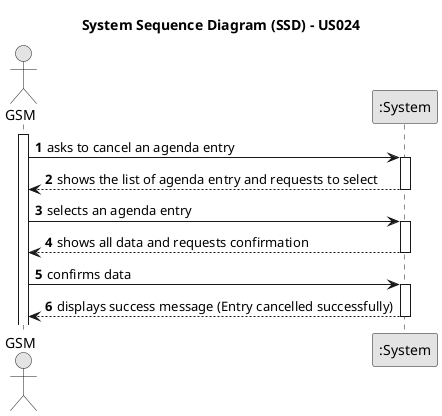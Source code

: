 @startuml
skinparam monochrome true
skinparam packageStyle rectangle
skinparam shadowing false

title System Sequence Diagram (SSD) - US024

autonumber

actor "GSM" as GSM
participant ":System" as System

activate GSM

    GSM -> System : asks to cancel an agenda entry
    activate System

        System --> GSM : shows the list of agenda entry and requests to select
    deactivate System

    GSM -> System : selects an agenda entry

    activate System

        System --> GSM : shows all data and requests confirmation
    deactivate System

    GSM -> System : confirms data
    activate System

        System --> GSM : displays success message (Entry cancelled successfully)
    deactivate System

@enduml
